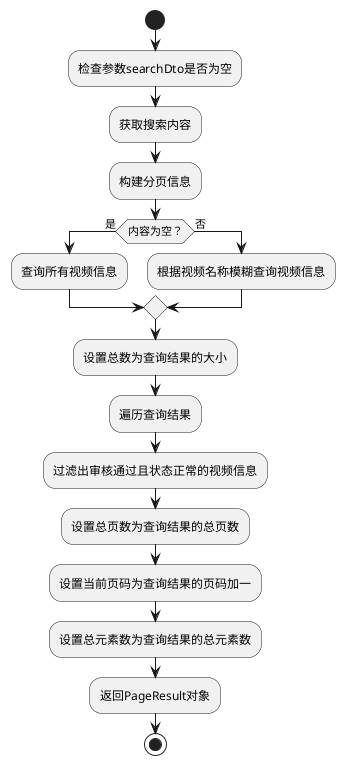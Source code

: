 @startuml

start

:检查参数searchDto是否为空;
:获取搜索内容;
:构建分页信息;
if (内容为空？) then (是)
    :查询所有视频信息;
else (否)
    :根据视频名称模糊查询视频信息;
endif
:设置总数为查询结果的大小;
:遍历查询结果;
:过滤出审核通过且状态正常的视频信息;
:设置总页数为查询结果的总页数;
:设置当前页码为查询结果的页码加一;
:设置总元素数为查询结果的总元素数;
:返回PageResult对象;

stop

@enduml
